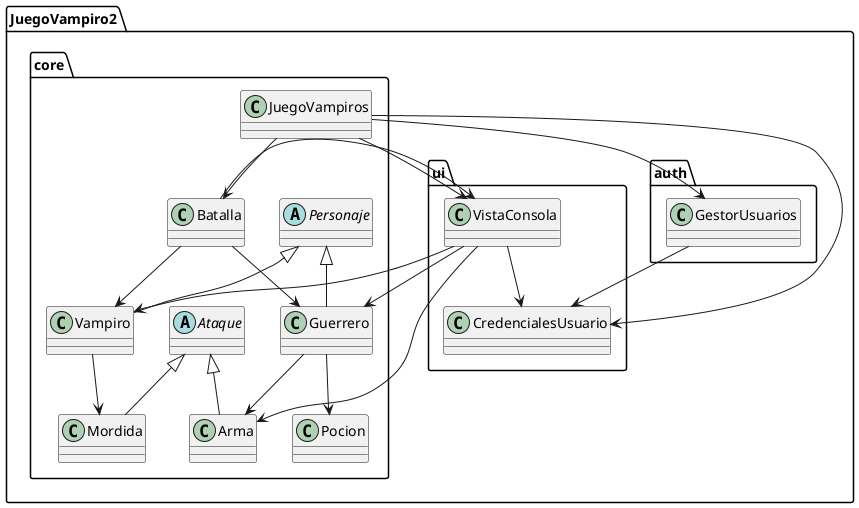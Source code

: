 @startuml
package JuegoVampiro2.auth {
    class GestorUsuarios
}

package JuegoVampiro2.core {
    abstract class Personaje
    abstract class Ataque
    class Arma
    class Mordida
    class Pocion
    class Guerrero
    class Vampiro
    class Batalla
    class JuegoVampiros
}

package JuegoVampiro2.ui {
    class CredencialesUsuario
    class VistaConsola
}

' Relaciones de herencia
Ataque <|-- Arma
Ataque <|-- Mordida
Personaje <|-- Guerrero
Personaje <|-- Vampiro

' Relaciones principales existentes
JuegoVampiros --> GestorUsuarios
JuegoVampiros --> VistaConsola
JuegoVampiros --> Batalla
Batalla --> Guerrero
Batalla --> Vampiro
Batalla --> VistaConsola
Guerrero --> Arma
Guerrero --> Pocion
Vampiro --> Mordida

' Relaciones faltantes identificadas
JuegoVampiros --> CredencialesUsuario
VistaConsola --> CredencialesUsuario
VistaConsola --> Guerrero
VistaConsola --> Vampiro
VistaConsola --> Arma
GestorUsuarios --> CredencialesUsuario
@enduml
